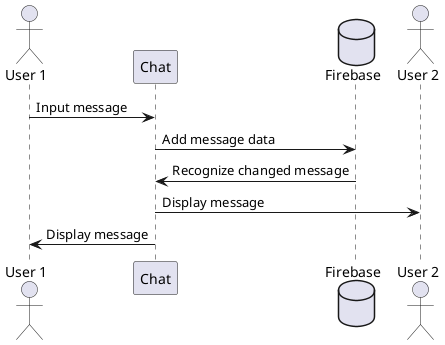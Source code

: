 @startuml seqeunce

actor "User 1" as U1
participant "Chat" as C
database "Firebase" as F
actor "User 2" as U2

U1 -> C: Input message
C -> F: Add message data
F -> C: Recognize changed message
C -> U2: Display message
C -> U1: Display message

@enduml

